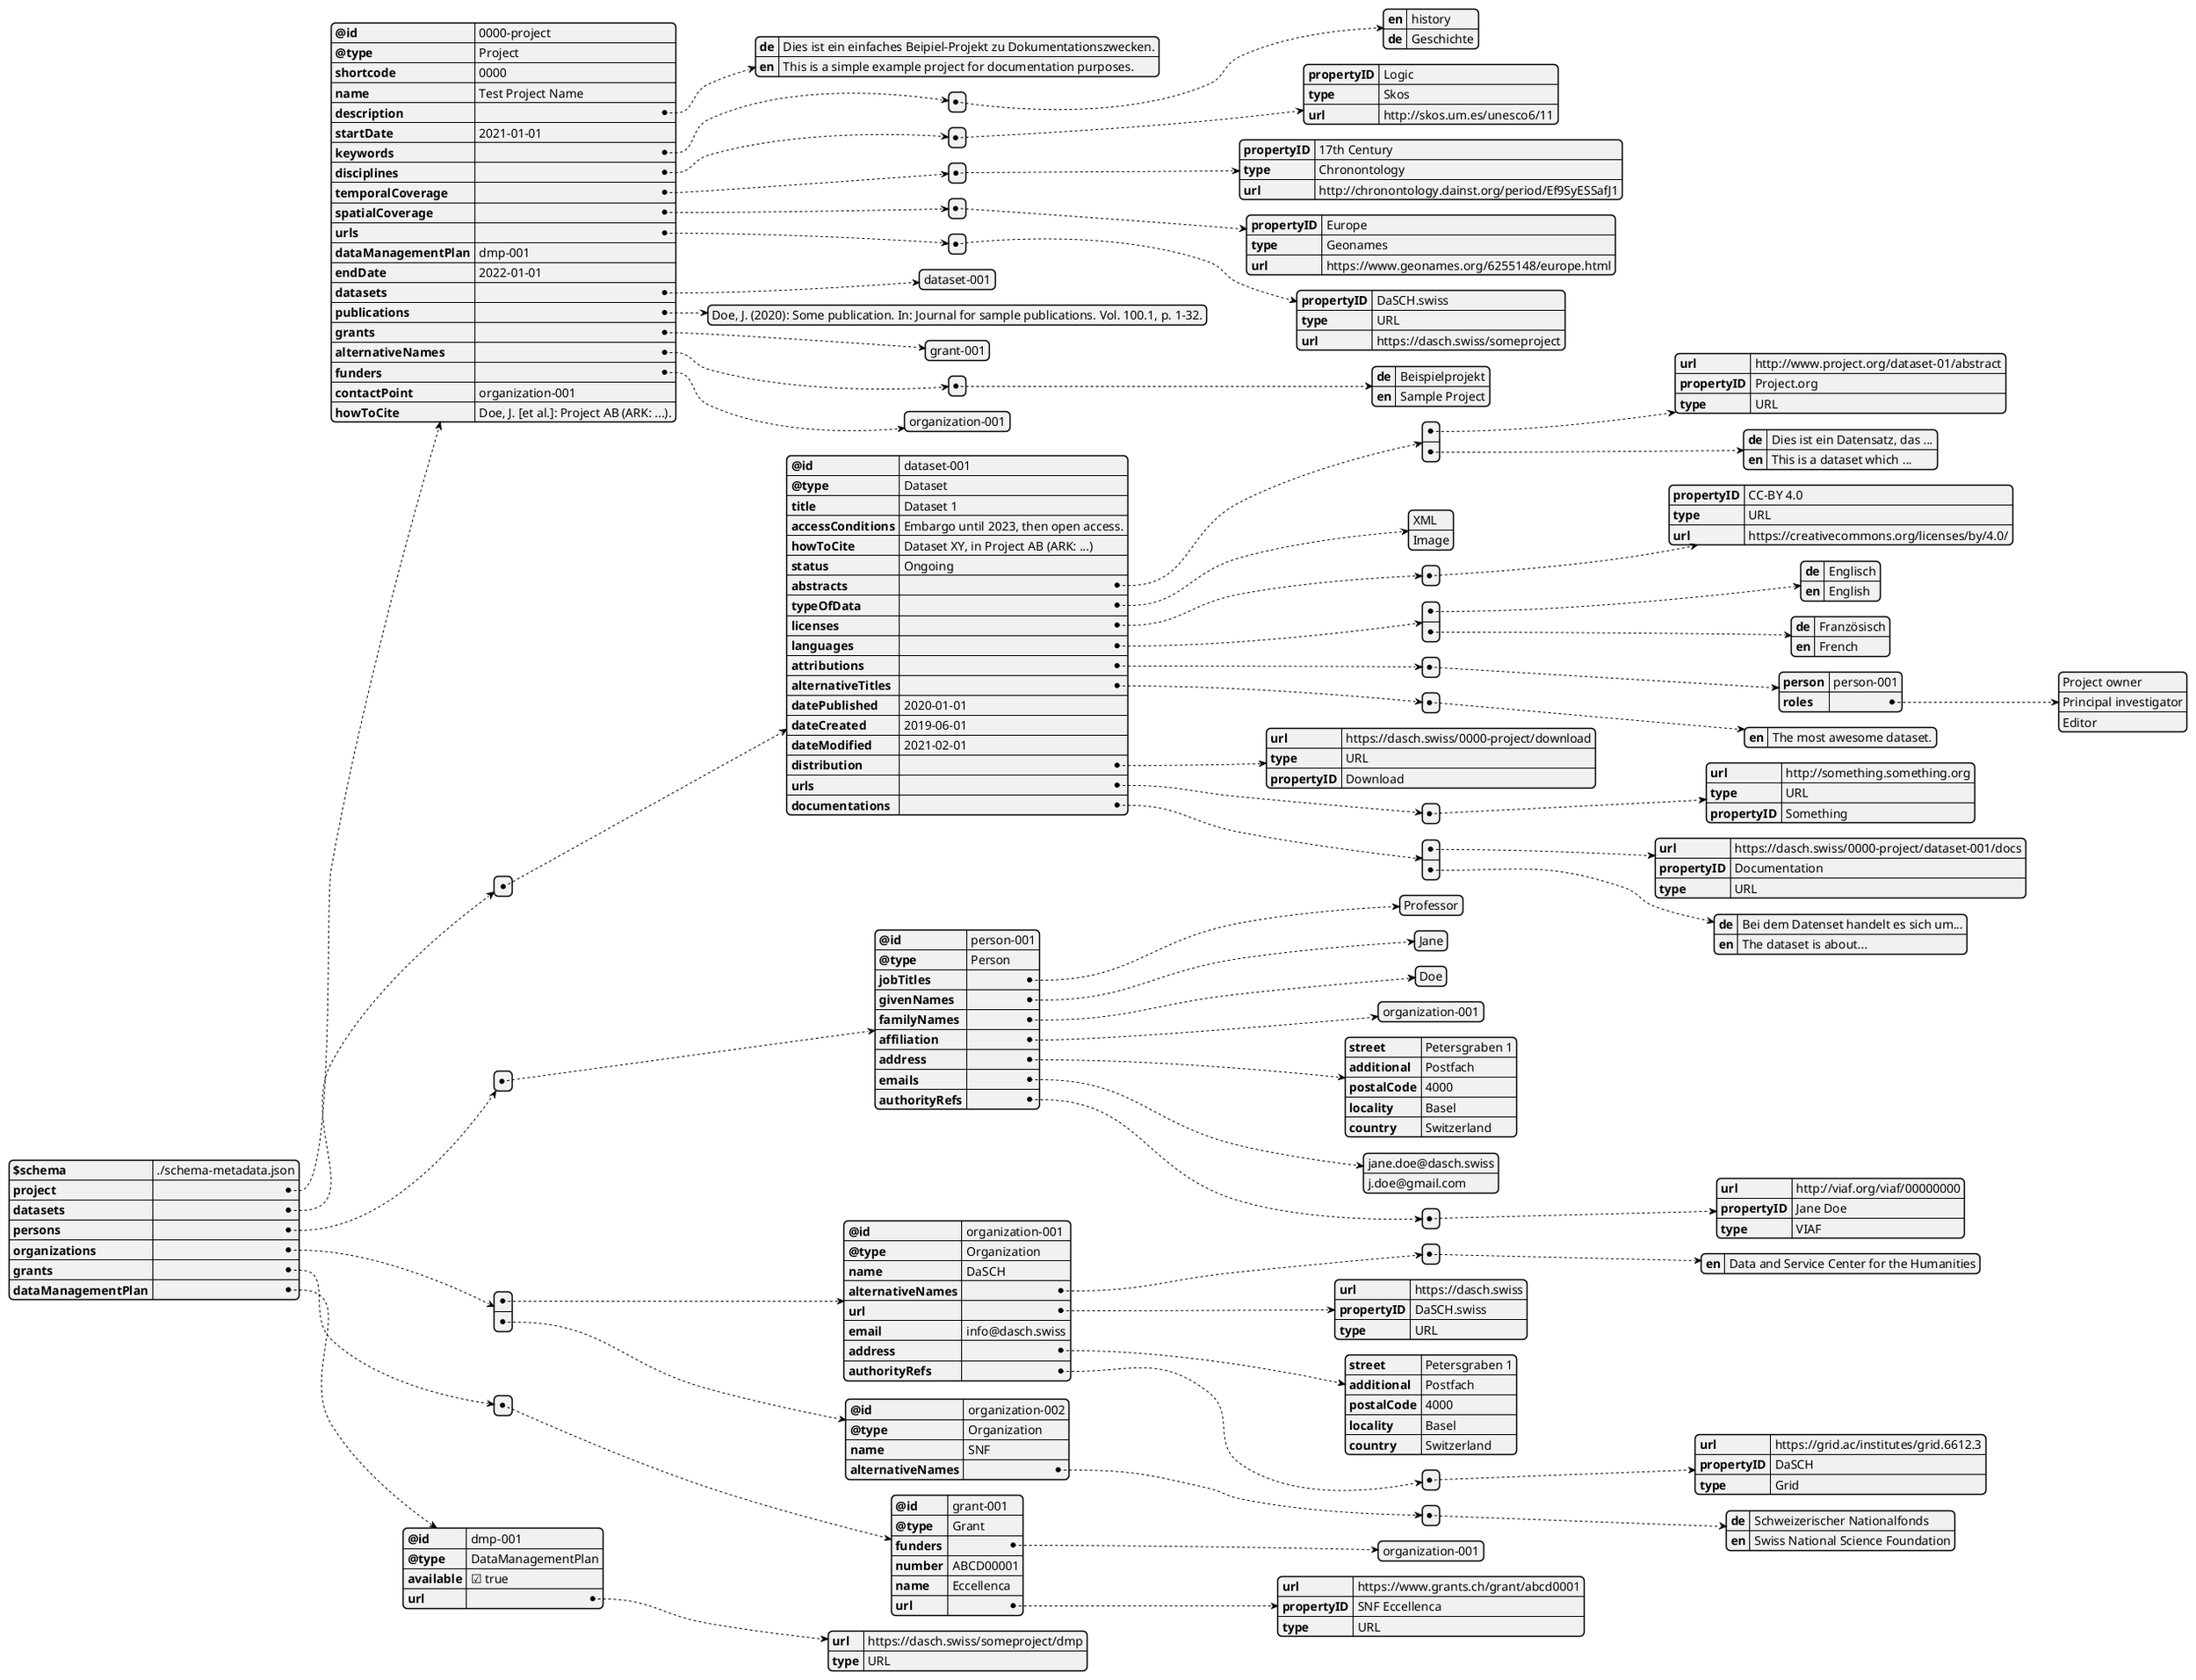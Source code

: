 @startjson API-Example

{
  "$schema": "./schema-metadata.json",
  "project": {
    "@id": "0000-project",
    "@type": "Project",
    "shortcode": "0000",
    "name": "Test Project Name",
    "description": {
      "de": "Dies ist ein einfaches Beipiel-Projekt zu Dokumentationszwecken.",
      "en": "This is a simple example project for documentation purposes."
    },
    "startDate": "2021-01-01",
    "keywords": [
      {
        "en": "history",
        "de": "Geschichte"
      }
    ],
    "disciplines": [
      {
        "propertyID": "Logic",
        "type": "Skos",
        "url": "http://skos.um.es/unesco6/11"
      }
    ],
    "temporalCoverage": [
      {
        "propertyID": "17th Century",
        "type": "Chronontology",
        "url": "http://chronontology.dainst.org/period/Ef9SyESSafJ1"
      }
    ],
    "spatialCoverage": [
      {
        "propertyID": "Europe",
        "type": "Geonames",
        "url": "https://www.geonames.org/6255148/europe.html"
      }
    ],
    "urls": [
      {
        "propertyID": "DaSCH.swiss",
        "type": "URL",
        "url": "https://dasch.swiss/someproject"
      }
    ],
    "dataManagementPlan": "dmp-001",
    "endDate": "2022-01-01",
    "datasets": [
      "dataset-001"
    ],
    "publications": [
      "Doe, J. (2020): Some publication. In: Journal for sample publications. Vol. 100.1, p. 1-32."
    ],
    "grants": [
      "grant-001"
    ],
    "alternativeNames": [
      {
        "de": "Beispielprojekt",
        "en": "Sample Project"
      }
    ],
    "funders": [
      "organization-001"
    ],
    "contactPoint": "organization-001",
    "howToCite": "Doe, J. [et al.]: Project AB (ARK: ...)."
  },
  "datasets": [
    {
      "@id": "dataset-001",
      "@type": "Dataset",
      "title": "Dataset 1",
      "accessConditions": "Embargo until 2023, then open access.",
      "howToCite": "Dataset XY, in Project AB (ARK: ...)",
      "status": "Ongoing",
      "abstracts": [
        {
          "url": "http://www.project.org/dataset-01/abstract",
          "propertyID": "Project.org",
          "type": "URL"
        },
        {
          "de": "Dies ist ein Datensatz, das ...",
          "en": "This is a dataset which ..."
        }
      ],
      "typeOfData": [
        "XML",
        "Image"
      ],
      "licenses": [
        {
          "propertyID": "CC-BY 4.0",
          "type": "URL",
          "url": "https://creativecommons.org/licenses/by/4.0/"
        }
      ],
      "languages": [
        {
          "de": "Englisch",
          "en": "English"
        },
        {
          "de": "Französisch",
          "en": "French"
        }
      ],
      "attributions": [
        {
          "person": "person-001",
          "roles": [
            "Project owner",
            "Principal investigator",
            "Editor"
          ]
        }
      ],
      "alternativeTitles": [
        {
          "en": "The most awesome dataset."
        }
      ],
      "datePublished": "2020-01-01",
      "dateCreated": "2019-06-01",
      "dateModified": "2021-02-01",
      "distribution": {
        "url": "https://dasch.swiss/0000-project/download",
        "type": "URL",
        "propertyID": "Download"
      },
      "urls": [
        {
          "url": "http://something.something.org",
          "type": "URL",
          "propertyID": "Something"
        }
      ],
      "documentations": [
        {
          "url": "https://dasch.swiss/0000-project/dataset-001/docs",
          "propertyID": "Documentation",
          "type": "URL"
        },
        {
          "de": "Bei dem Datenset handelt es sich um...",
          "en": "The dataset is about..."
        }
      ]
    }
  ],
  "persons": [
    {
      "@id": "person-001",
      "@type": "Person",
      "jobTitles": [
        "Professor"
      ],
      "givenNames": [
        "Jane"
      ],
      "familyNames": [
        "Doe"
      ],
      "affiliation": [
        "organization-001"
      ],
      "address": {
        "street": "Petersgraben 1",
        "additional": "Postfach",
        "postalCode": "4000",
        "locality": "Basel",
        "country": "Switzerland"
      },
      "emails": [
        "jane.doe@dasch.swiss",
        "j.doe@gmail.com"
      ],
      "authorityRefs": [
        {
          "url": "http://viaf.org/viaf/00000000",
          "propertyID": "Jane Doe",
          "type": "VIAF"
        }
      ]
    }
  ],
  "organizations": [
    {
      "@id": "organization-001",
      "@type": "Organization",
      "name": "DaSCH",
      "alternativeNames": [
        {
          "en": "Data and Service Center for the Humanities"
        }
      ],
      "url": {
        "url": "https://dasch.swiss",
        "propertyID": "DaSCH.swiss",
        "type": "URL"
      },
      "email": "info@dasch.swiss",
      "address": {
        "street": "Petersgraben 1",
        "additional": "Postfach",
        "postalCode": "4000",
        "locality": "Basel",
        "country": "Switzerland"
      },
      "authorityRefs": [
        {
          "url": "https://grid.ac/institutes/grid.6612.3",
          "propertyID": "DaSCH",
          "type": "Grid"
        }
      ]
    },
    {
      "@id": "organization-002",
      "@type": "Organization",
      "name": "SNF",
      "alternativeNames": [
        {
          "de": "Schweizerischer Nationalfonds",
          "en": "Swiss National Science Foundation"
        }
      ]
    }
  ],
  "grants": [
    {
      "@id": "grant-001",
      "@type": "Grant",
      "funders": [
        "organization-001"
      ],
      "number": "ABCD00001",
      "name": "Eccellenca",
      "url": {
        "url": "https://www.grants.ch/grant/abcd0001",
        "propertyID": "SNF Eccellenca",
        "type": "URL"
      }
    }
  ],
  "dataManagementPlan": {
    "@id": "dmp-001",
    "@type": "DataManagementPlan",
    "available": true,
    "url": {
      "url": "https://dasch.swiss/someproject/dmp",
      "type": "URL"
    }
  }
}


@endjson
